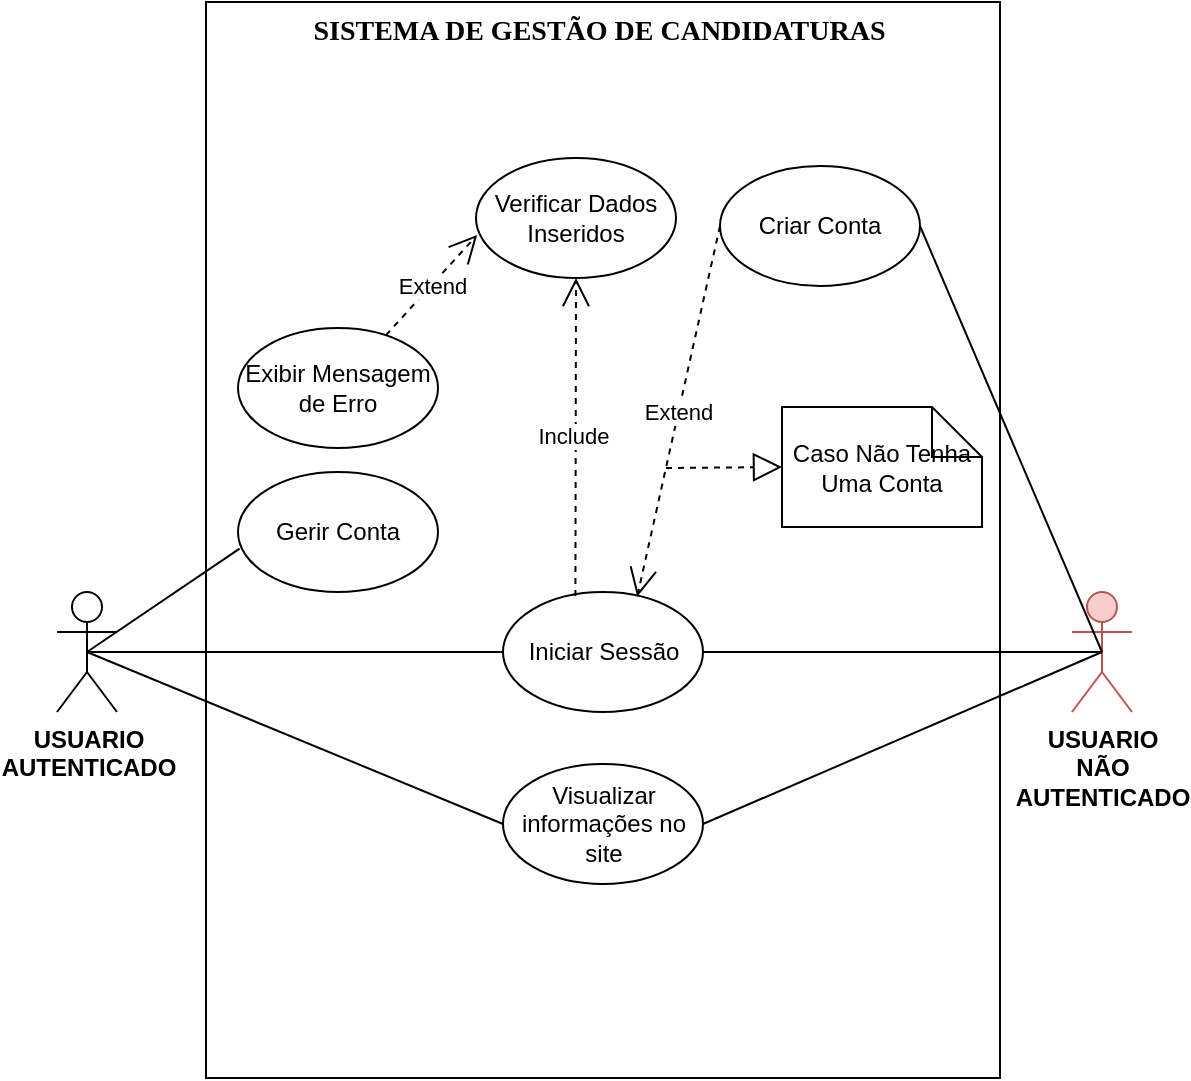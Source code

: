 <mxfile version="13.9.9" type="device"><diagram id="JMDZ-E_OaN9r9tfLWoKP" name="Página-1"><mxGraphModel dx="4060" dy="746" grid="0" gridSize="10" guides="1" tooltips="1" connect="1" arrows="1" fold="1" page="1" pageScale="1" pageWidth="827" pageHeight="1169" background="none" math="0" shadow="0"><root><mxCell id="0"/><mxCell id="1" parent="0"/><mxCell id="0S4N6imtERNkHTXJkNXM-3" value="&lt;b&gt;USUARIO&lt;br&gt;AUTENTICADO&lt;br&gt;&lt;/b&gt;" style="shape=umlActor;verticalLabelPosition=bottom;verticalAlign=top;html=1;outlineConnect=0;" parent="1" vertex="1"><mxGeometry x="-2386.5" y="404" width="30" height="60" as="geometry"/></mxCell><mxCell id="0S4N6imtERNkHTXJkNXM-5" value="&lt;b&gt;USUARIO&lt;br&gt;NÃO&lt;br&gt;AUTENTICADO&lt;br&gt;&lt;/b&gt;" style="shape=umlActor;verticalLabelPosition=bottom;verticalAlign=top;html=1;outlineConnect=0;fillColor=#f8cecc;strokeColor=#b85450;" parent="1" vertex="1"><mxGeometry x="-1879" y="404" width="30" height="60" as="geometry"/></mxCell><mxCell id="0S4N6imtERNkHTXJkNXM-14" value="&lt;span&gt;&lt;b&gt;&lt;font face=&quot;Times New Roman&quot; style=&quot;font-size: 14px&quot;&gt;SISTEMA DE GESTÃO DE CANDIDATURAS&amp;nbsp;&lt;/font&gt;&lt;/b&gt;&lt;/span&gt;" style="whiteSpace=wrap;html=1;verticalAlign=top;strokeWidth=1;" parent="1" vertex="1"><mxGeometry x="-2312" y="109" width="397" height="538" as="geometry"/></mxCell><mxCell id="0S4N6imtERNkHTXJkNXM-16" value="Criar Conta" style="ellipse;whiteSpace=wrap;html=1;" parent="1" vertex="1"><mxGeometry x="-2055" y="191" width="100" height="60" as="geometry"/></mxCell><mxCell id="0S4N6imtERNkHTXJkNXM-17" value="Iniciar Sessão" style="ellipse;whiteSpace=wrap;html=1;" parent="1" vertex="1"><mxGeometry x="-2163.5" y="404" width="100" height="60" as="geometry"/></mxCell><mxCell id="0S4N6imtERNkHTXJkNXM-22" value="Extend" style="endArrow=open;endSize=12;dashed=1;html=1;exitX=0;exitY=0.5;exitDx=0;exitDy=0;entryX=0.671;entryY=0.039;entryDx=0;entryDy=0;entryPerimeter=0;" parent="1" source="0S4N6imtERNkHTXJkNXM-16" target="0S4N6imtERNkHTXJkNXM-17" edge="1"><mxGeometry width="160" relative="1" as="geometry"><mxPoint x="-2240" y="299" as="sourcePoint"/><mxPoint x="-2125" y="219" as="targetPoint"/></mxGeometry></mxCell><mxCell id="0S4N6imtERNkHTXJkNXM-23" value="Caso Não Tenha Uma Conta" style="shape=note2;boundedLbl=1;whiteSpace=wrap;html=1;size=25;verticalAlign=middle;align=center;" parent="1" vertex="1"><mxGeometry x="-2024" y="311.5" width="100" height="60" as="geometry"/></mxCell><mxCell id="0S4N6imtERNkHTXJkNXM-38" value="" style="endArrow=none;html=1;strokeColor=#000000;exitX=1;exitY=0.5;exitDx=0;exitDy=0;entryX=0.5;entryY=0.5;entryDx=0;entryDy=0;entryPerimeter=0;" parent="1" source="0S4N6imtERNkHTXJkNXM-16" target="0S4N6imtERNkHTXJkNXM-5" edge="1"><mxGeometry relative="1" as="geometry"><mxPoint x="-2115" y="239" as="sourcePoint"/><mxPoint x="-1770" y="59" as="targetPoint"/></mxGeometry></mxCell><mxCell id="0S4N6imtERNkHTXJkNXM-42" value="" style="endArrow=none;html=1;strokeColor=#000000;exitX=1;exitY=0.5;exitDx=0;exitDy=0;entryX=0.5;entryY=0.5;entryDx=0;entryDy=0;entryPerimeter=0;" parent="1" source="0S4N6imtERNkHTXJkNXM-17" target="0S4N6imtERNkHTXJkNXM-5" edge="1"><mxGeometry relative="1" as="geometry"><mxPoint x="-2055" y="99" as="sourcePoint"/><mxPoint x="-1740" y="89" as="targetPoint"/></mxGeometry></mxCell><mxCell id="0S4N6imtERNkHTXJkNXM-43" value="" style="endArrow=none;html=1;strokeColor=#000000;exitX=0;exitY=0.5;exitDx=0;exitDy=0;entryX=0.5;entryY=0.5;entryDx=0;entryDy=0;entryPerimeter=0;" parent="1" source="0S4N6imtERNkHTXJkNXM-17" target="0S4N6imtERNkHTXJkNXM-3" edge="1"><mxGeometry relative="1" as="geometry"><mxPoint x="-2007" y="239" as="sourcePoint"/><mxPoint x="-1622" y="99.385" as="targetPoint"/></mxGeometry></mxCell><mxCell id="0S4N6imtERNkHTXJkNXM-45" value="Verificar Dados Inseridos" style="ellipse;whiteSpace=wrap;html=1;" parent="1" vertex="1"><mxGeometry x="-2177" y="187" width="100" height="60" as="geometry"/></mxCell><mxCell id="0S4N6imtERNkHTXJkNXM-46" value="Include&amp;nbsp;" style="endArrow=open;endSize=12;dashed=1;html=1;strokeColor=#000000;exitX=0.362;exitY=0.033;exitDx=0;exitDy=0;exitPerimeter=0;" parent="1" source="0S4N6imtERNkHTXJkNXM-17" target="0S4N6imtERNkHTXJkNXM-45" edge="1"><mxGeometry width="160" relative="1" as="geometry"><mxPoint x="-2121" y="403" as="sourcePoint"/><mxPoint x="-1992" y="329" as="targetPoint"/></mxGeometry></mxCell><mxCell id="0S4N6imtERNkHTXJkNXM-48" value="Gerir Conta" style="ellipse;whiteSpace=wrap;html=1;" parent="1" vertex="1"><mxGeometry x="-2296" y="344" width="100" height="60" as="geometry"/></mxCell><mxCell id="0S4N6imtERNkHTXJkNXM-53" value="Visualizar informações no site" style="ellipse;whiteSpace=wrap;html=1;" parent="1" vertex="1"><mxGeometry x="-2163.5" y="490" width="100" height="60" as="geometry"/></mxCell><mxCell id="0S4N6imtERNkHTXJkNXM-59" value="" style="endArrow=none;html=1;strokeColor=#000000;entryX=0.5;entryY=0.5;entryDx=0;entryDy=0;entryPerimeter=0;exitX=1;exitY=0.5;exitDx=0;exitDy=0;" parent="1" source="0S4N6imtERNkHTXJkNXM-53" target="0S4N6imtERNkHTXJkNXM-5" edge="1"><mxGeometry relative="1" as="geometry"><mxPoint x="-2032.5" y="555.0" as="sourcePoint"/><mxPoint x="-1706" y="379" as="targetPoint"/></mxGeometry></mxCell><mxCell id="0S4N6imtERNkHTXJkNXM-60" value="" style="endArrow=none;html=1;strokeColor=#000000;entryX=0.5;entryY=0.5;entryDx=0;entryDy=0;entryPerimeter=0;exitX=0;exitY=0.5;exitDx=0;exitDy=0;" parent="1" source="0S4N6imtERNkHTXJkNXM-53" target="0S4N6imtERNkHTXJkNXM-3" edge="1"><mxGeometry relative="1" as="geometry"><mxPoint x="-2132.5" y="555.0" as="sourcePoint"/><mxPoint x="-2172" y="499" as="targetPoint"/></mxGeometry></mxCell><mxCell id="6uCu05dUB8PUiNlEzFfk-1" value="" style="endArrow=none;html=1;strokeColor=#000000;exitX=0.5;exitY=0.5;exitDx=0;exitDy=0;entryX=0.008;entryY=0.638;entryDx=0;entryDy=0;entryPerimeter=0;exitPerimeter=0;" parent="1" source="0S4N6imtERNkHTXJkNXM-3" target="0S4N6imtERNkHTXJkNXM-48" edge="1"><mxGeometry relative="1" as="geometry"><mxPoint x="-2352" y="403" as="sourcePoint"/><mxPoint x="-2207" y="493" as="targetPoint"/></mxGeometry></mxCell><mxCell id="uAAAXojTH1Oxp8d9WIud-7" value="Exibir Mensagem de Erro" style="ellipse;whiteSpace=wrap;html=1;" parent="1" vertex="1"><mxGeometry x="-2296" y="272" width="100" height="60" as="geometry"/></mxCell><mxCell id="uAAAXojTH1Oxp8d9WIud-8" value="Extend" style="endArrow=open;endSize=12;dashed=1;html=1;entryX=0.006;entryY=0.641;entryDx=0;entryDy=0;entryPerimeter=0;" parent="1" source="uAAAXojTH1Oxp8d9WIud-7" target="0S4N6imtERNkHTXJkNXM-45" edge="1"><mxGeometry width="160" relative="1" as="geometry"><mxPoint x="-2402.5" y="289" as="sourcePoint"/><mxPoint x="-2166" y="116" as="targetPoint"/></mxGeometry></mxCell><mxCell id="4SsSh6ZMMqnFouehdDVe-1" value="" style="endArrow=block;dashed=1;endFill=0;endSize=12;html=1;entryX=0;entryY=0.5;entryDx=0;entryDy=0;entryPerimeter=0;" edge="1" parent="1" target="0S4N6imtERNkHTXJkNXM-23"><mxGeometry width="160" relative="1" as="geometry"><mxPoint x="-2082" y="342" as="sourcePoint"/><mxPoint x="-2076" y="469" as="targetPoint"/></mxGeometry></mxCell></root></mxGraphModel></diagram></mxfile>